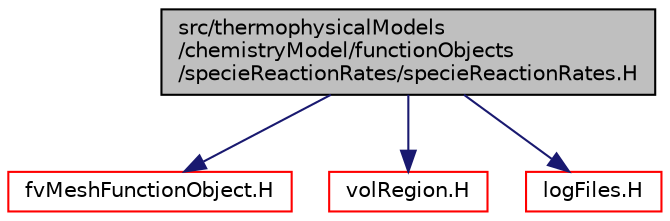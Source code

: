 digraph "src/thermophysicalModels/chemistryModel/functionObjects/specieReactionRates/specieReactionRates.H"
{
  bgcolor="transparent";
  edge [fontname="Helvetica",fontsize="10",labelfontname="Helvetica",labelfontsize="10"];
  node [fontname="Helvetica",fontsize="10",shape=record];
  Node0 [label="src/thermophysicalModels\l/chemistryModel/functionObjects\l/specieReactionRates/specieReactionRates.H",height=0.2,width=0.4,color="black", fillcolor="grey75", style="filled", fontcolor="black"];
  Node0 -> Node1 [color="midnightblue",fontsize="10",style="solid",fontname="Helvetica"];
  Node1 [label="fvMeshFunctionObject.H",height=0.2,width=0.4,color="red",URL="$a03443.html"];
  Node0 -> Node70 [color="midnightblue",fontsize="10",style="solid",fontname="Helvetica"];
  Node70 [label="volRegion.H",height=0.2,width=0.4,color="red",URL="$a03449.html"];
  Node0 -> Node99 [color="midnightblue",fontsize="10",style="solid",fontname="Helvetica"];
  Node99 [label="logFiles.H",height=0.2,width=0.4,color="red",URL="$a09671.html"];
}
